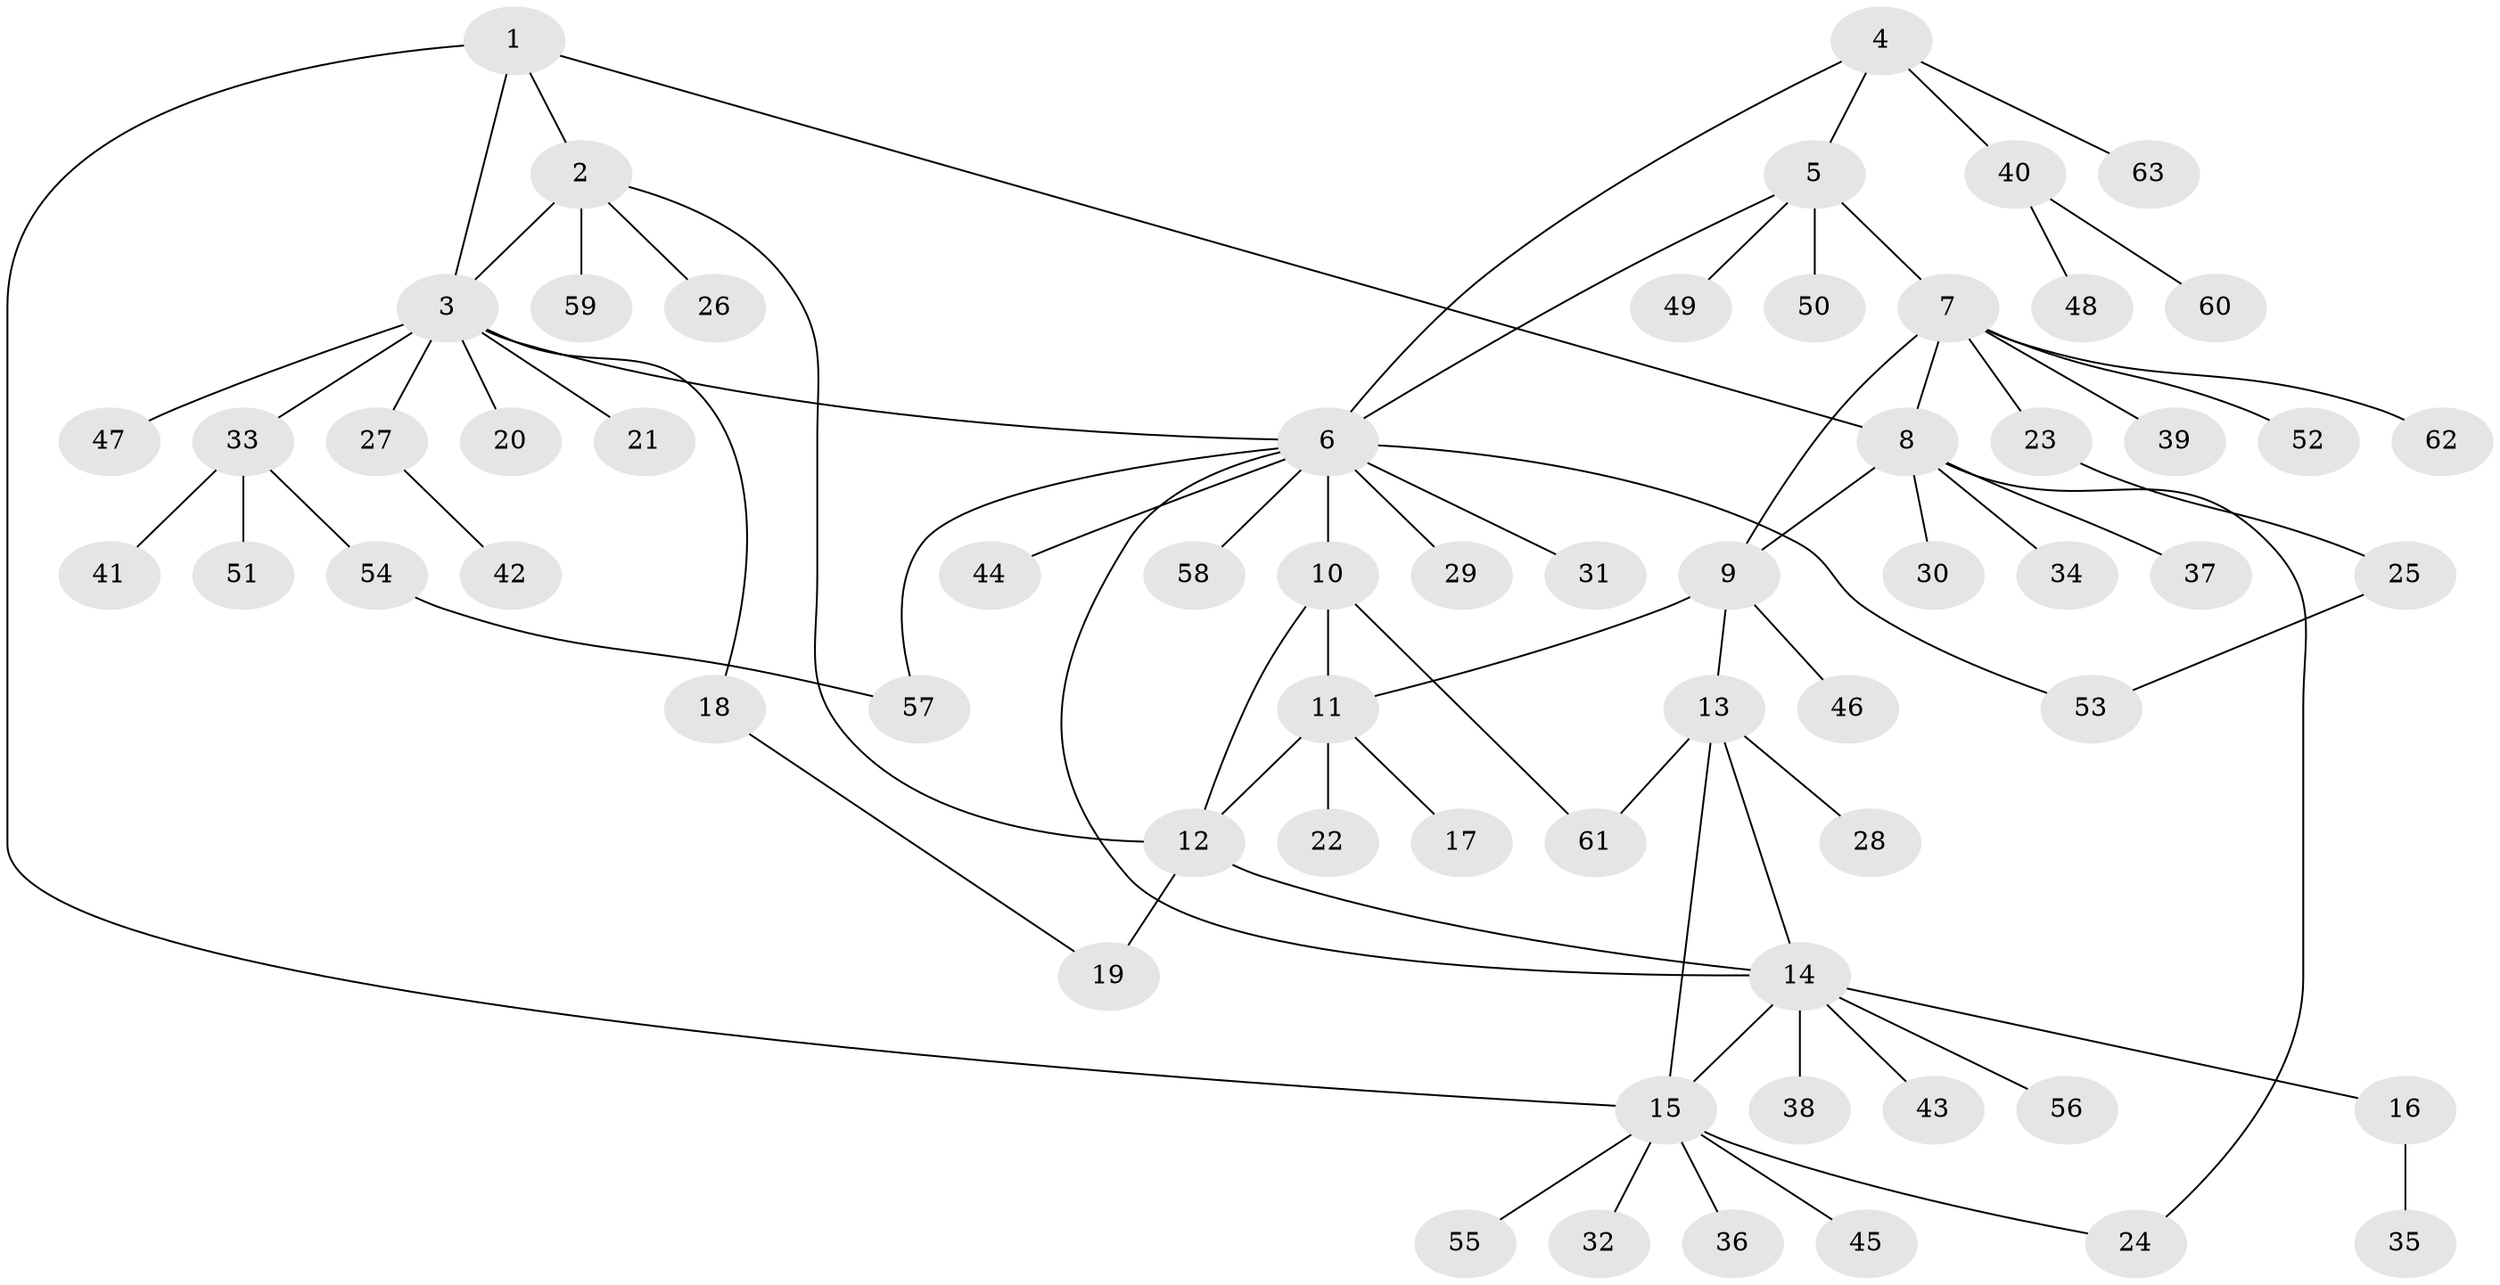 // coarse degree distribution, {6: 0.0967741935483871, 8: 0.03225806451612903, 3: 0.03225806451612903, 5: 0.03225806451612903, 13: 0.03225806451612903, 2: 0.22580645161290322, 1: 0.5483870967741935}
// Generated by graph-tools (version 1.1) at 2025/19/03/04/25 18:19:46]
// undirected, 63 vertices, 78 edges
graph export_dot {
graph [start="1"]
  node [color=gray90,style=filled];
  1;
  2;
  3;
  4;
  5;
  6;
  7;
  8;
  9;
  10;
  11;
  12;
  13;
  14;
  15;
  16;
  17;
  18;
  19;
  20;
  21;
  22;
  23;
  24;
  25;
  26;
  27;
  28;
  29;
  30;
  31;
  32;
  33;
  34;
  35;
  36;
  37;
  38;
  39;
  40;
  41;
  42;
  43;
  44;
  45;
  46;
  47;
  48;
  49;
  50;
  51;
  52;
  53;
  54;
  55;
  56;
  57;
  58;
  59;
  60;
  61;
  62;
  63;
  1 -- 2;
  1 -- 3;
  1 -- 8;
  1 -- 15;
  2 -- 3;
  2 -- 12;
  2 -- 26;
  2 -- 59;
  3 -- 6;
  3 -- 18;
  3 -- 20;
  3 -- 21;
  3 -- 27;
  3 -- 33;
  3 -- 47;
  4 -- 5;
  4 -- 6;
  4 -- 40;
  4 -- 63;
  5 -- 6;
  5 -- 7;
  5 -- 49;
  5 -- 50;
  6 -- 10;
  6 -- 14;
  6 -- 29;
  6 -- 31;
  6 -- 44;
  6 -- 53;
  6 -- 57;
  6 -- 58;
  7 -- 8;
  7 -- 9;
  7 -- 23;
  7 -- 39;
  7 -- 52;
  7 -- 62;
  8 -- 9;
  8 -- 24;
  8 -- 30;
  8 -- 34;
  8 -- 37;
  9 -- 11;
  9 -- 13;
  9 -- 46;
  10 -- 11;
  10 -- 12;
  10 -- 61;
  11 -- 12;
  11 -- 17;
  11 -- 22;
  12 -- 14;
  12 -- 19;
  13 -- 14;
  13 -- 15;
  13 -- 28;
  13 -- 61;
  14 -- 15;
  14 -- 16;
  14 -- 38;
  14 -- 43;
  14 -- 56;
  15 -- 24;
  15 -- 32;
  15 -- 36;
  15 -- 45;
  15 -- 55;
  16 -- 35;
  18 -- 19;
  23 -- 25;
  25 -- 53;
  27 -- 42;
  33 -- 41;
  33 -- 51;
  33 -- 54;
  40 -- 48;
  40 -- 60;
  54 -- 57;
}
